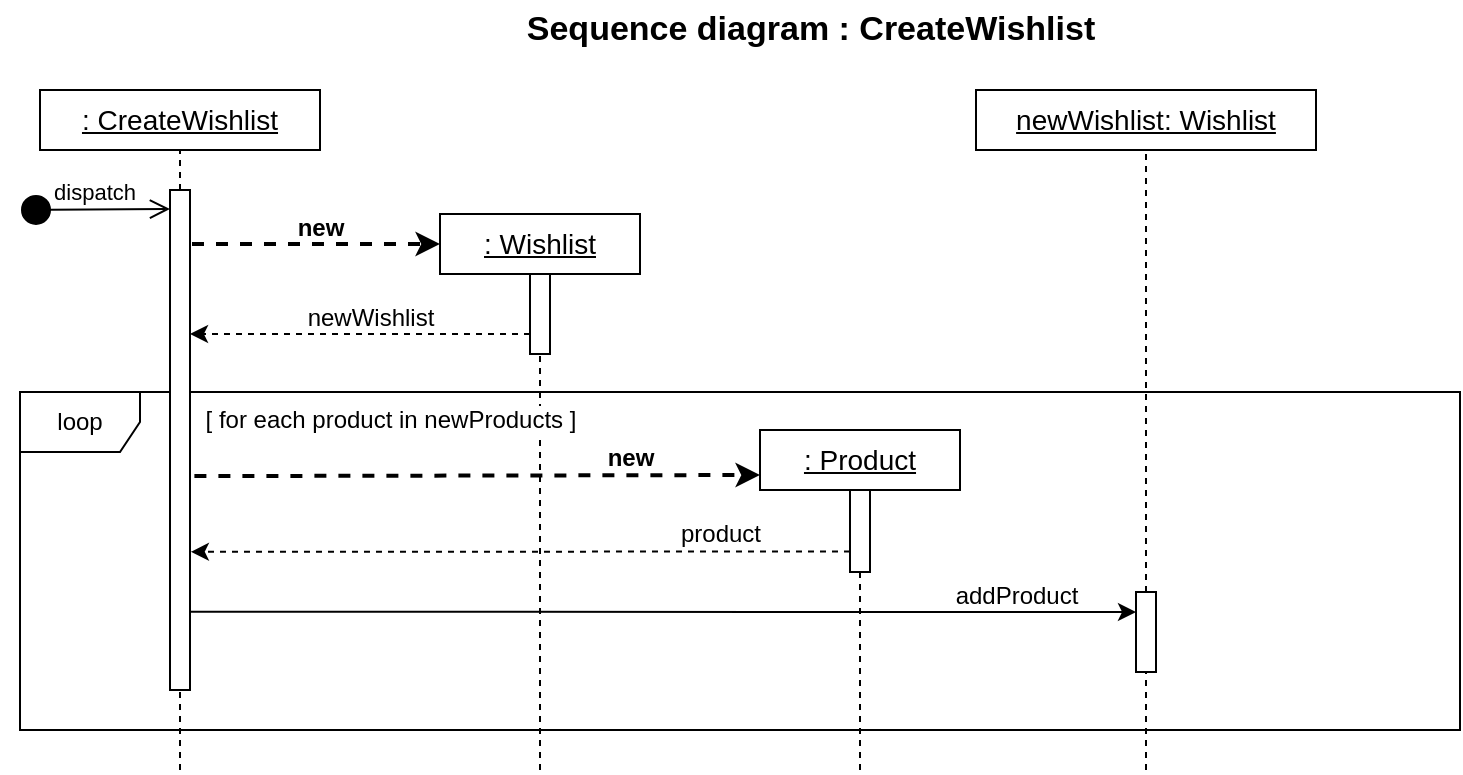 <mxfile version="12.9.3" type="device"><diagram id="hV5IECr02ETRpGUqdiq2" name="Page-1"><mxGraphModel dx="585" dy="343" grid="1" gridSize="10" guides="1" tooltips="1" connect="1" arrows="1" fold="1" page="1" pageScale="1" pageWidth="850" pageHeight="1100" math="0" shadow="0"><root><mxCell id="0"/><mxCell id="1" parent="0"/><mxCell id="e9q23UqWF6z20_ZOdAPC-28" value="loop" style="shape=umlFrame;whiteSpace=wrap;html=1;labelBackgroundColor=#ffffff;align=center;" parent="1" vertex="1"><mxGeometry x="20" y="211" width="720" height="169" as="geometry"/></mxCell><mxCell id="oTX8N7la1JDYHNPZJ06J-2" value="Sequence diagram : CreateWishlist" style="text;html=1;align=center;verticalAlign=middle;resizable=0;points=[];autosize=1;fontStyle=1;fontSize=17;" parent="1" vertex="1"><mxGeometry x="265" y="15" width="300" height="30" as="geometry"/></mxCell><mxCell id="oTX8N7la1JDYHNPZJ06J-3" value=": CreateWishlist" style="rounded=0;whiteSpace=wrap;html=1;fontSize=14;fontStyle=4" parent="1" vertex="1"><mxGeometry x="30" y="60" width="140" height="30" as="geometry"/></mxCell><mxCell id="oTX8N7la1JDYHNPZJ06J-5" value="" style="endArrow=none;dashed=1;html=1;fontSize=17;entryX=0.5;entryY=1;entryDx=0;entryDy=0;" parent="1" source="oTX8N7la1JDYHNPZJ06J-6" target="oTX8N7la1JDYHNPZJ06J-3" edge="1"><mxGeometry width="50" height="50" relative="1" as="geometry"><mxPoint x="100" y="520" as="sourcePoint"/><mxPoint x="80" y="110" as="targetPoint"/></mxGeometry></mxCell><mxCell id="oTX8N7la1JDYHNPZJ06J-6" value="" style="rounded=0;whiteSpace=wrap;html=1;fontSize=17;" parent="1" vertex="1"><mxGeometry x="95" y="110" width="10" height="250" as="geometry"/></mxCell><mxCell id="oTX8N7la1JDYHNPZJ06J-7" value="" style="endArrow=none;dashed=1;html=1;fontSize=17;entryX=0.5;entryY=1;entryDx=0;entryDy=0;" parent="1" target="oTX8N7la1JDYHNPZJ06J-6" edge="1"><mxGeometry width="50" height="50" relative="1" as="geometry"><mxPoint x="100" y="400" as="sourcePoint"/><mxPoint x="100" y="453.0" as="targetPoint"/></mxGeometry></mxCell><mxCell id="oTX8N7la1JDYHNPZJ06J-8" value=": Wishlist" style="rounded=0;whiteSpace=wrap;html=1;fontSize=14;fontStyle=4" parent="1" vertex="1"><mxGeometry x="230" y="122" width="100" height="30" as="geometry"/></mxCell><mxCell id="oTX8N7la1JDYHNPZJ06J-9" value="" style="endArrow=none;dashed=1;html=1;fontSize=17;entryX=0.5;entryY=1;entryDx=0;entryDy=0;" parent="1" source="oTX8N7la1JDYHNPZJ06J-10" target="oTX8N7la1JDYHNPZJ06J-8" edge="1"><mxGeometry width="50" height="50" relative="1" as="geometry"><mxPoint x="280" y="520" as="sourcePoint"/><mxPoint x="300" y="140" as="targetPoint"/></mxGeometry></mxCell><mxCell id="oTX8N7la1JDYHNPZJ06J-10" value="" style="rounded=0;whiteSpace=wrap;html=1;fontSize=17;" parent="1" vertex="1"><mxGeometry x="275" y="152" width="10" height="40" as="geometry"/></mxCell><mxCell id="oTX8N7la1JDYHNPZJ06J-11" value="" style="endArrow=none;dashed=1;html=1;fontSize=17;entryX=0.5;entryY=1;entryDx=0;entryDy=0;" parent="1" target="oTX8N7la1JDYHNPZJ06J-10" edge="1"><mxGeometry width="50" height="50" relative="1" as="geometry"><mxPoint x="280" y="400" as="sourcePoint"/><mxPoint x="280" y="90" as="targetPoint"/></mxGeometry></mxCell><mxCell id="e9q23UqWF6z20_ZOdAPC-1" value="" style="endArrow=classic;html=1;exitX=0;exitY=0.75;exitDx=0;exitDy=0;dashed=1;" parent="1" source="oTX8N7la1JDYHNPZJ06J-10" edge="1"><mxGeometry width="50" height="50" relative="1" as="geometry"><mxPoint x="180" y="272" as="sourcePoint"/><mxPoint x="105" y="182" as="targetPoint"/></mxGeometry></mxCell><mxCell id="e9q23UqWF6z20_ZOdAPC-2" value=": Product" style="rounded=0;whiteSpace=wrap;html=1;fontSize=14;fontStyle=4" parent="1" vertex="1"><mxGeometry x="390" y="230" width="100" height="30" as="geometry"/></mxCell><mxCell id="e9q23UqWF6z20_ZOdAPC-3" value="" style="endArrow=none;dashed=1;html=1;fontSize=17;entryX=0.5;entryY=1;entryDx=0;entryDy=0;" parent="1" source="e9q23UqWF6z20_ZOdAPC-4" target="e9q23UqWF6z20_ZOdAPC-2" edge="1"><mxGeometry width="50" height="50" relative="1" as="geometry"><mxPoint x="440" y="553" as="sourcePoint"/><mxPoint x="439.5" y="140" as="targetPoint"/></mxGeometry></mxCell><mxCell id="e9q23UqWF6z20_ZOdAPC-4" value="" style="rounded=0;whiteSpace=wrap;html=1;fontSize=17;" parent="1" vertex="1"><mxGeometry x="435" y="260" width="10" height="41" as="geometry"/></mxCell><mxCell id="e9q23UqWF6z20_ZOdAPC-5" value="" style="endArrow=none;dashed=1;html=1;fontSize=17;entryX=0.5;entryY=1;entryDx=0;entryDy=0;" parent="1" target="e9q23UqWF6z20_ZOdAPC-4" edge="1"><mxGeometry width="50" height="50" relative="1" as="geometry"><mxPoint x="440" y="400" as="sourcePoint"/><mxPoint x="440" y="123" as="targetPoint"/></mxGeometry></mxCell><mxCell id="e9q23UqWF6z20_ZOdAPC-8" value="newWishlist" style="text;html=1;fontSize=12;align=center;" parent="1" vertex="1"><mxGeometry x="155" y="160" width="80" height="30" as="geometry"/></mxCell><mxCell id="e9q23UqWF6z20_ZOdAPC-9" value="" style="endArrow=classic;html=1;exitX=0;exitY=0.75;exitDx=0;exitDy=0;dashed=1;entryX=1.043;entryY=0.243;entryDx=0;entryDy=0;entryPerimeter=0;" parent="1" source="e9q23UqWF6z20_ZOdAPC-4" edge="1"><mxGeometry width="50" height="50" relative="1" as="geometry"><mxPoint x="429.59" y="291.04" as="sourcePoint"/><mxPoint x="105.43" y="290.91" as="targetPoint"/></mxGeometry></mxCell><mxCell id="e9q23UqWF6z20_ZOdAPC-10" value="product" style="text;html=1;fontSize=12;align=center;" parent="1" vertex="1"><mxGeometry x="330" y="268" width="80" height="30" as="geometry"/></mxCell><mxCell id="e9q23UqWF6z20_ZOdAPC-11" value="newWishlist: Wishlist" style="rounded=0;whiteSpace=wrap;html=1;fontSize=14;fontStyle=4" parent="1" vertex="1"><mxGeometry x="498" y="60" width="170" height="30" as="geometry"/></mxCell><mxCell id="e9q23UqWF6z20_ZOdAPC-12" value="" style="endArrow=none;dashed=1;html=1;fontSize=17;entryX=0.5;entryY=1;entryDx=0;entryDy=0;" parent="1" source="e9q23UqWF6z20_ZOdAPC-13" target="e9q23UqWF6z20_ZOdAPC-11" edge="1"><mxGeometry width="50" height="50" relative="1" as="geometry"><mxPoint x="583" y="520" as="sourcePoint"/><mxPoint x="583" y="120" as="targetPoint"/></mxGeometry></mxCell><mxCell id="e9q23UqWF6z20_ZOdAPC-13" value="" style="rounded=0;whiteSpace=wrap;html=1;fontSize=17;" parent="1" vertex="1"><mxGeometry x="578" y="311" width="10" height="40" as="geometry"/></mxCell><mxCell id="e9q23UqWF6z20_ZOdAPC-14" value="" style="endArrow=none;dashed=1;html=1;fontSize=17;entryX=0.5;entryY=1;entryDx=0;entryDy=0;" parent="1" target="e9q23UqWF6z20_ZOdAPC-13" edge="1"><mxGeometry width="50" height="50" relative="1" as="geometry"><mxPoint x="583" y="400" as="sourcePoint"/><mxPoint x="583" y="123" as="targetPoint"/></mxGeometry></mxCell><mxCell id="e9q23UqWF6z20_ZOdAPC-15" value="" style="endArrow=classic;html=1;entryX=0;entryY=0.25;entryDx=0;entryDy=0;exitX=1.034;exitY=0.324;exitDx=0;exitDy=0;exitPerimeter=0;" parent="1" target="e9q23UqWF6z20_ZOdAPC-13" edge="1"><mxGeometry width="50" height="50" relative="1" as="geometry"><mxPoint x="105.34" y="320.88" as="sourcePoint"/><mxPoint x="629.82" y="321.07" as="targetPoint"/></mxGeometry></mxCell><mxCell id="e9q23UqWF6z20_ZOdAPC-16" value="addProduct" style="text;html=1;fontSize=12;align=center;" parent="1" vertex="1"><mxGeometry x="478" y="299" width="80" height="30" as="geometry"/></mxCell><mxCell id="e9q23UqWF6z20_ZOdAPC-29" value="[ for each product in newProducts ]" style="text;html=1;fontSize=12;align=center;labelBackgroundColor=#ffffff;" parent="1" vertex="1"><mxGeometry x="110" y="211" width="190" height="30" as="geometry"/></mxCell><mxCell id="ZMKexES7P3xUrXdZVzaH-1" value="dispatch" style="html=1;verticalAlign=bottom;startArrow=circle;startFill=1;endArrow=open;startSize=6;endSize=8;entryX=0;entryY=0.038;entryDx=0;entryDy=0;entryPerimeter=0;" parent="1" target="oTX8N7la1JDYHNPZJ06J-6" edge="1"><mxGeometry width="80" relative="1" as="geometry"><mxPoint x="20" y="120" as="sourcePoint"/><mxPoint x="90" y="120" as="targetPoint"/></mxGeometry></mxCell><mxCell id="0eVZxjErESz4ZpqXOf57-2" value="" style="group" vertex="1" connectable="0" parent="1"><mxGeometry x="130" y="115" width="80" height="30" as="geometry"/></mxCell><mxCell id="oTX8N7la1JDYHNPZJ06J-13" value="&lt;b&gt;new&lt;/b&gt;" style="text;html=1;fontSize=12;align=center;" parent="0eVZxjErESz4ZpqXOf57-2" vertex="1"><mxGeometry width="80" height="30" as="geometry"/></mxCell><mxCell id="0eVZxjErESz4ZpqXOf57-3" value="" style="group" vertex="1" connectable="0" parent="1"><mxGeometry x="285" y="230" width="80" height="30" as="geometry"/></mxCell><mxCell id="0eVZxjErESz4ZpqXOf57-5" value="&lt;b&gt;new&lt;/b&gt;" style="text;html=1;fontSize=12;align=center;" vertex="1" parent="0eVZxjErESz4ZpqXOf57-3"><mxGeometry width="80" height="30" as="geometry"/></mxCell><mxCell id="0eVZxjErESz4ZpqXOf57-4" value="" style="endArrow=classic;html=1;fontSize=17;entryX=0;entryY=0.75;entryDx=0;entryDy=0;exitX=1.22;exitY=0.355;exitDx=0;exitDy=0;exitPerimeter=0;dashed=1;strokeWidth=2;" edge="1" parent="1" target="e9q23UqWF6z20_ZOdAPC-2"><mxGeometry width="50" height="50" relative="1" as="geometry"><mxPoint x="107.2" y="253.05" as="sourcePoint"/><mxPoint x="320" y="282" as="targetPoint"/></mxGeometry></mxCell><mxCell id="oTX8N7la1JDYHNPZJ06J-12" value="" style="endArrow=classic;html=1;fontSize=17;entryX=0;entryY=0.5;entryDx=0;entryDy=0;dashed=1;strokeWidth=2;" parent="1" target="oTX8N7la1JDYHNPZJ06J-8" edge="1"><mxGeometry width="50" height="50" relative="1" as="geometry"><mxPoint x="106" y="137" as="sourcePoint"/><mxPoint x="210" y="192" as="targetPoint"/></mxGeometry></mxCell></root></mxGraphModel></diagram></mxfile>